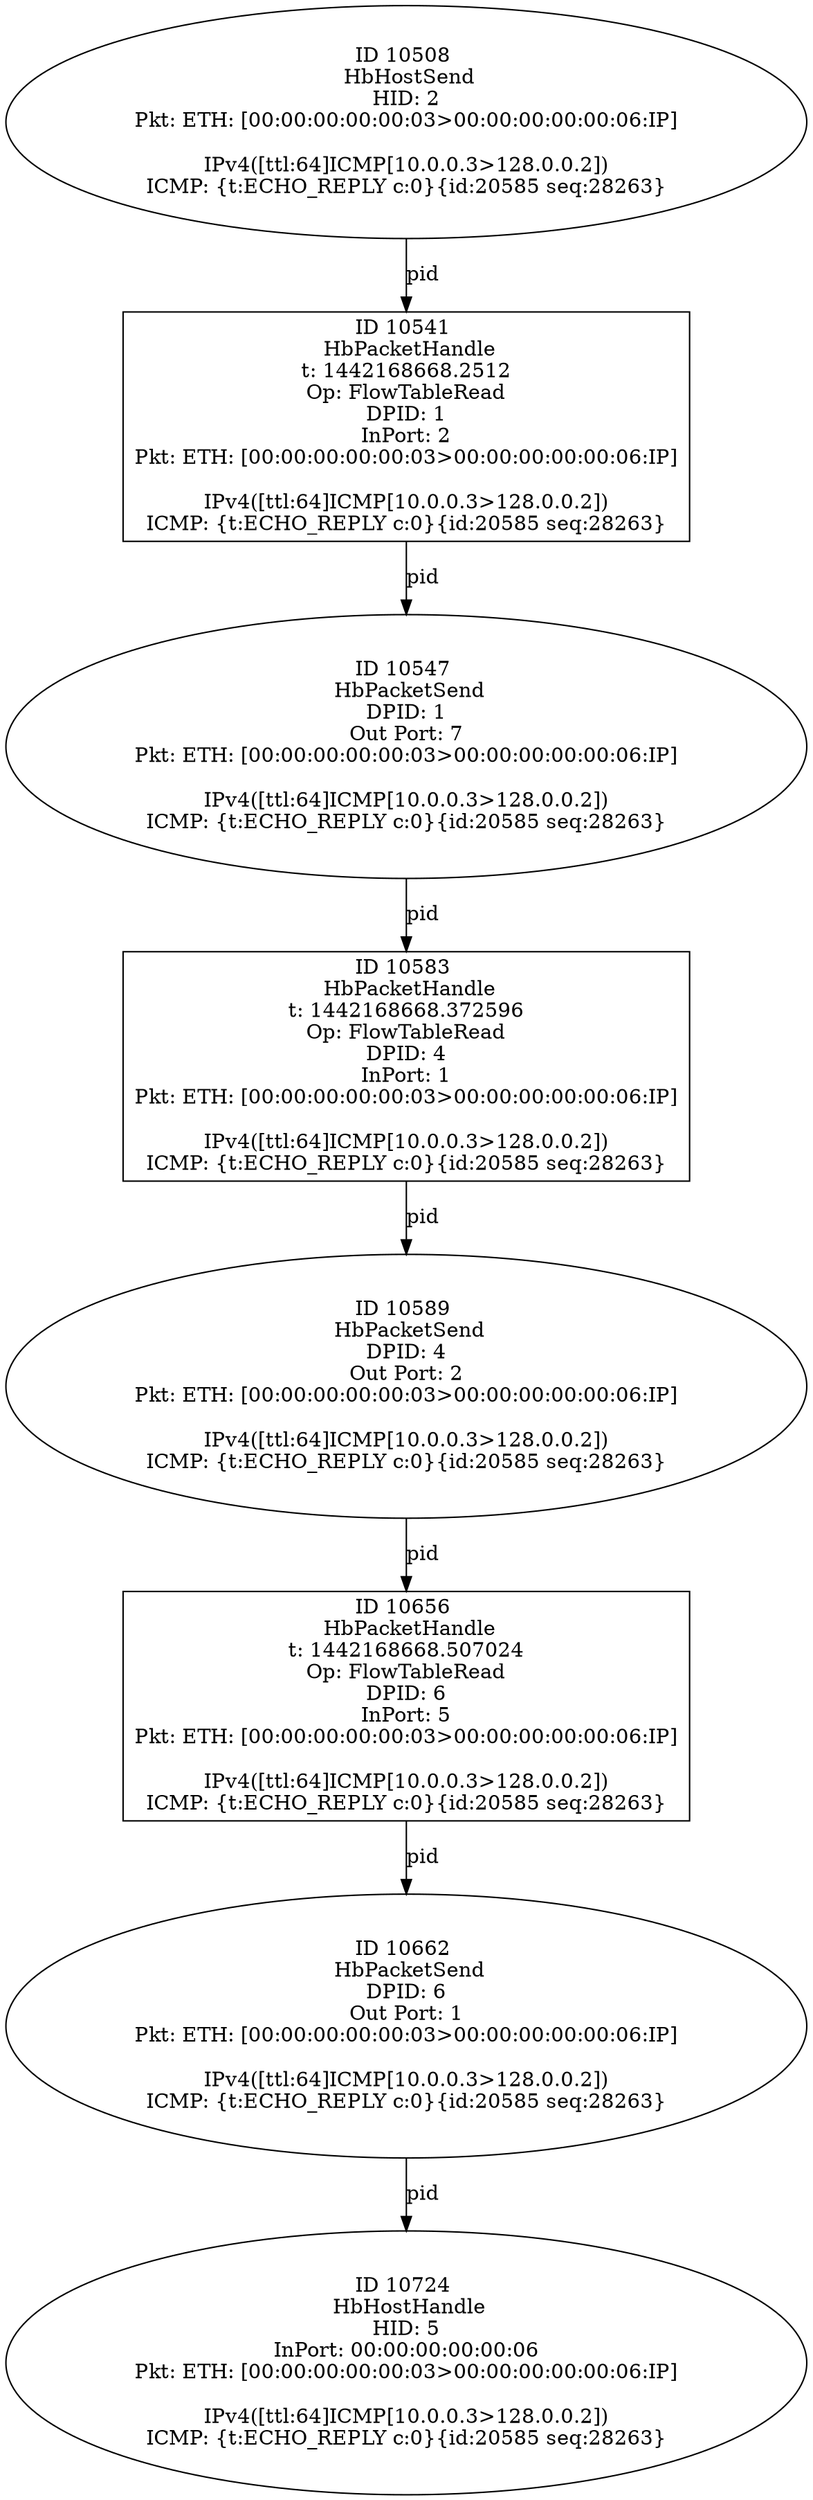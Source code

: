 strict digraph G {
10656 [shape=box, event=<hb_events.HbPacketHandle object at 0x10c6fdf50>, label="ID 10656 
 HbPacketHandle
t: 1442168668.507024
Op: FlowTableRead
DPID: 6
InPort: 5
Pkt: ETH: [00:00:00:00:00:03>00:00:00:00:00:06:IP]

IPv4([ttl:64]ICMP[10.0.0.3>128.0.0.2])
ICMP: {t:ECHO_REPLY c:0}{id:20585 seq:28263}"];
10724 [shape=oval, event=<hb_events.HbHostHandle object at 0x10c73ed50>, label="ID 10724 
 HbHostHandle
HID: 5
InPort: 00:00:00:00:00:06
Pkt: ETH: [00:00:00:00:00:03>00:00:00:00:00:06:IP]

IPv4([ttl:64]ICMP[10.0.0.3>128.0.0.2])
ICMP: {t:ECHO_REPLY c:0}{id:20585 seq:28263}"];
10662 [shape=oval, event=<hb_events.HbPacketSend object at 0x10c7041d0>, label="ID 10662 
 HbPacketSend
DPID: 6
Out Port: 1
Pkt: ETH: [00:00:00:00:00:03>00:00:00:00:00:06:IP]

IPv4([ttl:64]ICMP[10.0.0.3>128.0.0.2])
ICMP: {t:ECHO_REPLY c:0}{id:20585 seq:28263}"];
10508 [shape=oval, event=<hb_events.HbHostSend object at 0x10c6836d0>, label="ID 10508 
 HbHostSend
HID: 2
Pkt: ETH: [00:00:00:00:00:03>00:00:00:00:00:06:IP]

IPv4([ttl:64]ICMP[10.0.0.3>128.0.0.2])
ICMP: {t:ECHO_REPLY c:0}{id:20585 seq:28263}"];
10541 [shape=box, event=<hb_events.HbPacketHandle object at 0x10c699a50>, label="ID 10541 
 HbPacketHandle
t: 1442168668.2512
Op: FlowTableRead
DPID: 1
InPort: 2
Pkt: ETH: [00:00:00:00:00:03>00:00:00:00:00:06:IP]

IPv4([ttl:64]ICMP[10.0.0.3>128.0.0.2])
ICMP: {t:ECHO_REPLY c:0}{id:20585 seq:28263}"];
10547 [shape=oval, event=<hb_events.HbPacketSend object at 0x10c699cd0>, label="ID 10547 
 HbPacketSend
DPID: 1
Out Port: 7
Pkt: ETH: [00:00:00:00:00:03>00:00:00:00:00:06:IP]

IPv4([ttl:64]ICMP[10.0.0.3>128.0.0.2])
ICMP: {t:ECHO_REPLY c:0}{id:20585 seq:28263}"];
10583 [shape=box, event=<hb_events.HbPacketHandle object at 0x10c6bd990>, label="ID 10583 
 HbPacketHandle
t: 1442168668.372596
Op: FlowTableRead
DPID: 4
InPort: 1
Pkt: ETH: [00:00:00:00:00:03>00:00:00:00:00:06:IP]

IPv4([ttl:64]ICMP[10.0.0.3>128.0.0.2])
ICMP: {t:ECHO_REPLY c:0}{id:20585 seq:28263}"];
10589 [shape=oval, event=<hb_events.HbPacketSend object at 0x10c6caf50>, label="ID 10589 
 HbPacketSend
DPID: 4
Out Port: 2
Pkt: ETH: [00:00:00:00:00:03>00:00:00:00:00:06:IP]

IPv4([ttl:64]ICMP[10.0.0.3>128.0.0.2])
ICMP: {t:ECHO_REPLY c:0}{id:20585 seq:28263}"];
10656 -> 10662  [rel=pid, label=pid];
10662 -> 10724  [rel=pid, label=pid];
10508 -> 10541  [rel=pid, label=pid];
10541 -> 10547  [rel=pid, label=pid];
10547 -> 10583  [rel=pid, label=pid];
10583 -> 10589  [rel=pid, label=pid];
10589 -> 10656  [rel=pid, label=pid];
}
